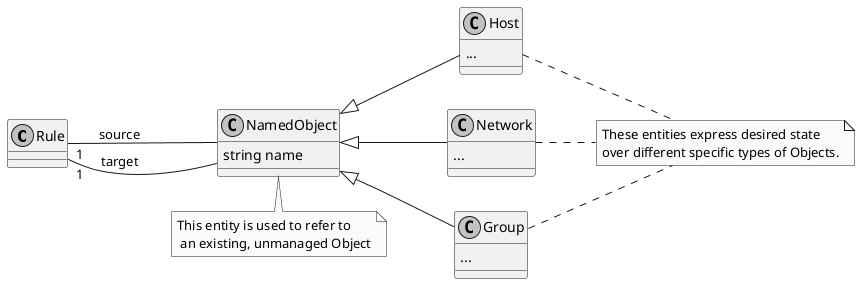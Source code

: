 @startuml
skinparam monochrome true
skinparam shadowing false
set namespaceSeparator ::
left to right direction

Rule "1" -- NamedObject: source
Rule "1" -- NamedObject: target

NamedObject <|-- Host
NamedObject <|-- Network
NamedObject <|-- Group

class NamedObject {
    string name
}

class Host {
    ...
}

class Network {
    ...
}

class Group {
    ...
}

note bottom of NamedObject : This entity is used to refer to \n an existing, unmanaged Object
note "These entities express desired state \nover different specific types of Objects." as N1
Host .. N1
Network .. N1
Group .. N1

@enduml
